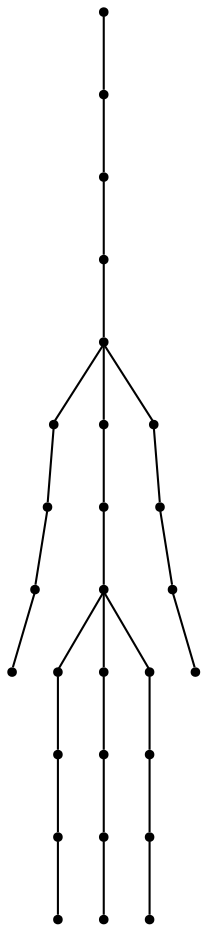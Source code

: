 graph {
  node [shape=point,comment="{\"directed\":false,\"doi\":\"10.1007/978-3-319-27261-0_24\",\"figure\":\"7 (2)\"}"]

  v0 [pos="660.6969021692021,231.21421968222745"]
  v1 [pos="702.6452910866611,231.21421968222745"]
  v2 [pos="618.7485609430562,231.21421968222745"]
  v3 [pos="576.8043688611651,231.21421968222745"]
  v4 [pos="660.696902169202,315.1089280591475"]
  v5 [pos="702.6452910866611,315.1089280591475"]
  v6 [pos="618.7485609430562,315.1089280591475"]
  v7 [pos="576.8043688611651,315.1089280591475"]
  v8 [pos="534.8601847278262,273.1652500310313"]
  v9 [pos="660.696902169202,273.1652500310313"]
  v10 [pos="702.6452910866611,273.1652500310313"]
  v11 [pos="618.7485609430562,273.1652500310313"]
  v12 [pos="576.8043688611651,273.1652500310313"]
  v13 [pos="283.17739439912106,273.1652500310313"]
  v14 [pos="241.23114364220703,273.1652500310313"]
  v15 [pos="325.1215864810121,273.1652500310313"]
  v16 [pos="367.06991181005355,273.1652500310313"]
  v17 [pos="409.01410389194456,273.1652500310313"]
  v18 [pos="492.91081813844505,273.1652500310313"]
  v19 [pos="450.9603784945152,273.1652500310313"]
  v20 [pos="367.0699118100535,315.1089280591475"]
  v21 [pos="367.0699118100535,231.21421968222745"]
  v22 [pos="283.17739439912106,315.1089280591475"]
  v23 [pos="241.23114364220703,315.1089280591475"]
  v24 [pos="325.1215864810121,315.1089280591475"]
  v25 [pos="325.12158648101206,231.21421968222745"]
  v26 [pos="283.17739439912106,231.21421968222745"]
  v27 [pos="241.23114364220703,231.21421968222745"]

  v0 -- v1 [id="-1",pos="660.6969021692021,231.21421968222745 702.6452910866611,231.21421968222745 702.6452910866611,231.21421968222745 702.6452910866611,231.21421968222745"]
  v27 -- v26 [id="-2",pos="241.23114364220703,231.21421968222745 283.17739439912106,231.21421968222745 283.17739439912106,231.21421968222745 283.17739439912106,231.21421968222745"]
  v26 -- v25 [id="-3",pos="283.17739439912106,231.21421968222745 325.12158648101206,231.21421968222745 325.12158648101206,231.21421968222745 325.12158648101206,231.21421968222745"]
  v25 -- v21 [id="-4",pos="325.12158648101206,231.21421968222745 367.0699118100535,231.21421968222745 367.0699118100535,231.21421968222745 367.0699118100535,231.21421968222745"]
  v20 -- v24 [id="-5",pos="367.0699118100535,315.1089280591475 325.1215864810121,315.1089280591475 325.1215864810121,315.1089280591475 325.1215864810121,315.1089280591475"]
  v24 -- v22 [id="-6",pos="325.1215864810121,315.1089280591475 283.17739439912106,315.1089280591475 283.17739439912106,315.1089280591475 283.17739439912106,315.1089280591475"]
  v22 -- v23 [id="-7",pos="283.17739439912106,315.1089280591475 241.23114364220703,315.1089280591475 241.23114364220703,315.1089280591475 241.23114364220703,315.1089280591475"]
  v21 -- v17 [id="-8",pos="367.0699118100535,231.21421968222745 409.01410389194456,273.1652500310313 409.01410389194456,273.1652500310313 409.01410389194456,273.1652500310313"]
  v17 -- v20 [id="-9",pos="409.01410389194456,273.1652500310313 367.0699118100535,315.1089280591475 367.0699118100535,315.1089280591475 367.0699118100535,315.1089280591475"]
  v17 -- v19 [id="-10",pos="409.01410389194456,273.1652500310313 450.9603784945152,273.1652500310313 450.9603784945152,273.1652500310313 450.9603784945152,273.1652500310313"]
  v19 -- v18 [id="-11",pos="450.9603784945152,273.1652500310313 492.91081813844505,273.1652500310313 492.91081813844505,273.1652500310313 492.91081813844505,273.1652500310313"]
  v18 -- v8 [id="-12",pos="492.91081813844505,273.1652500310313 534.8601847278262,273.1652500310313 534.8601847278262,273.1652500310313 534.8601847278262,273.1652500310313"]
  v17 -- v16 [id="-13",pos="409.01410389194456,273.1652500310313 367.06991181005355,273.1652500310313 367.06991181005355,273.1652500310313 367.06991181005355,273.1652500310313"]
  v16 -- v15 [id="-14",pos="367.06991181005355,273.1652500310313 325.1215864810121,273.1652500310313 325.1215864810121,273.1652500310313 325.1215864810121,273.1652500310313"]
  v15 -- v13 [id="-15",pos="325.1215864810121,273.1652500310313 283.17739439912106,273.1652500310313 283.17739439912106,273.1652500310313 283.17739439912106,273.1652500310313"]
  v13 -- v14 [id="-16",pos="283.17739439912106,273.1652500310313 241.23114364220703,273.1652500310313 241.23114364220703,273.1652500310313 241.23114364220703,273.1652500310313"]
  v8 -- v12 [id="-17",pos="534.8601847278262,273.1652500310313 576.8043688611651,273.1652500310313 576.8043688611651,273.1652500310313 576.8043688611651,273.1652500310313"]
  v12 -- v11 [id="-18",pos="576.8043688611651,273.1652500310313 618.7485609430562,273.1652500310313 618.7485609430562,273.1652500310313 618.7485609430562,273.1652500310313"]
  v11 -- v9 [id="-19",pos="618.7485609430562,273.1652500310313 660.696902169202,273.1652500310313 660.696902169202,273.1652500310313 660.696902169202,273.1652500310313"]
  v9 -- v10 [id="-20",pos="660.696902169202,273.1652500310313 702.6452910866611,273.1652500310313 702.6452910866611,273.1652500310313 702.6452910866611,273.1652500310313"]
  v8 -- v7 [id="-21",pos="534.8601847278262,273.1652500310313 576.8043688611651,315.1089280591475 576.8043688611651,315.1089280591475 576.8043688611651,315.1089280591475"]
  v8 -- v3 [id="-22",pos="534.8601847278262,273.1652500310313 576.8043688611651,231.21421968222745 576.8043688611651,231.21421968222745 576.8043688611651,231.21421968222745"]
  v7 -- v6 [id="-23",pos="576.8043688611651,315.1089280591475 618.7485609430562,315.1089280591475 618.7485609430562,315.1089280591475 618.7485609430562,315.1089280591475"]
  v6 -- v4 [id="-24",pos="618.7485609430562,315.1089280591475 660.696902169202,315.1089280591475 660.696902169202,315.1089280591475 660.696902169202,315.1089280591475"]
  v4 -- v5 [id="-25",pos="660.696902169202,315.1089280591475 702.6452910866611,315.1089280591475 702.6452910866611,315.1089280591475 702.6452910866611,315.1089280591475"]
  v3 -- v2 [id="-26",pos="576.8043688611651,231.21421968222745 618.7485609430562,231.21421968222745 618.7485609430562,231.21421968222745 618.7485609430562,231.21421968222745"]
  v2 -- v0 [id="-27",pos="618.7485609430562,231.21421968222745 660.6969021692021,231.21421968222745 660.6969021692021,231.21421968222745 660.6969021692021,231.21421968222745"]
}
